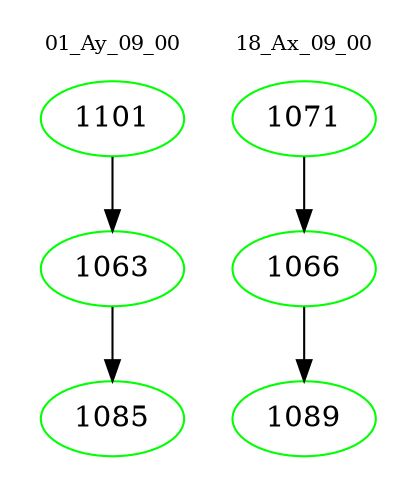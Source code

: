 digraph{
subgraph cluster_0 {
color = white
label = "01_Ay_09_00";
fontsize=10;
T0_1101 [label="1101", color="green"]
T0_1101 -> T0_1063 [color="black"]
T0_1063 [label="1063", color="green"]
T0_1063 -> T0_1085 [color="black"]
T0_1085 [label="1085", color="green"]
}
subgraph cluster_1 {
color = white
label = "18_Ax_09_00";
fontsize=10;
T1_1071 [label="1071", color="green"]
T1_1071 -> T1_1066 [color="black"]
T1_1066 [label="1066", color="green"]
T1_1066 -> T1_1089 [color="black"]
T1_1089 [label="1089", color="green"]
}
}
